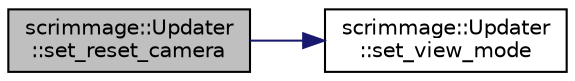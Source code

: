 digraph "scrimmage::Updater::set_reset_camera"
{
 // LATEX_PDF_SIZE
  edge [fontname="Helvetica",fontsize="10",labelfontname="Helvetica",labelfontsize="10"];
  node [fontname="Helvetica",fontsize="10",shape=record];
  rankdir="LR";
  Node1 [label="scrimmage::Updater\l::set_reset_camera",height=0.2,width=0.4,color="black", fillcolor="grey75", style="filled", fontcolor="black",tooltip=" "];
  Node1 -> Node2 [color="midnightblue",fontsize="10",style="solid",fontname="Helvetica"];
  Node2 [label="scrimmage::Updater\l::set_view_mode",height=0.2,width=0.4,color="black", fillcolor="white", style="filled",URL="$classscrimmage_1_1Updater.html#a228e3db08d072667290708461b8e4a65",tooltip=" "];
}
